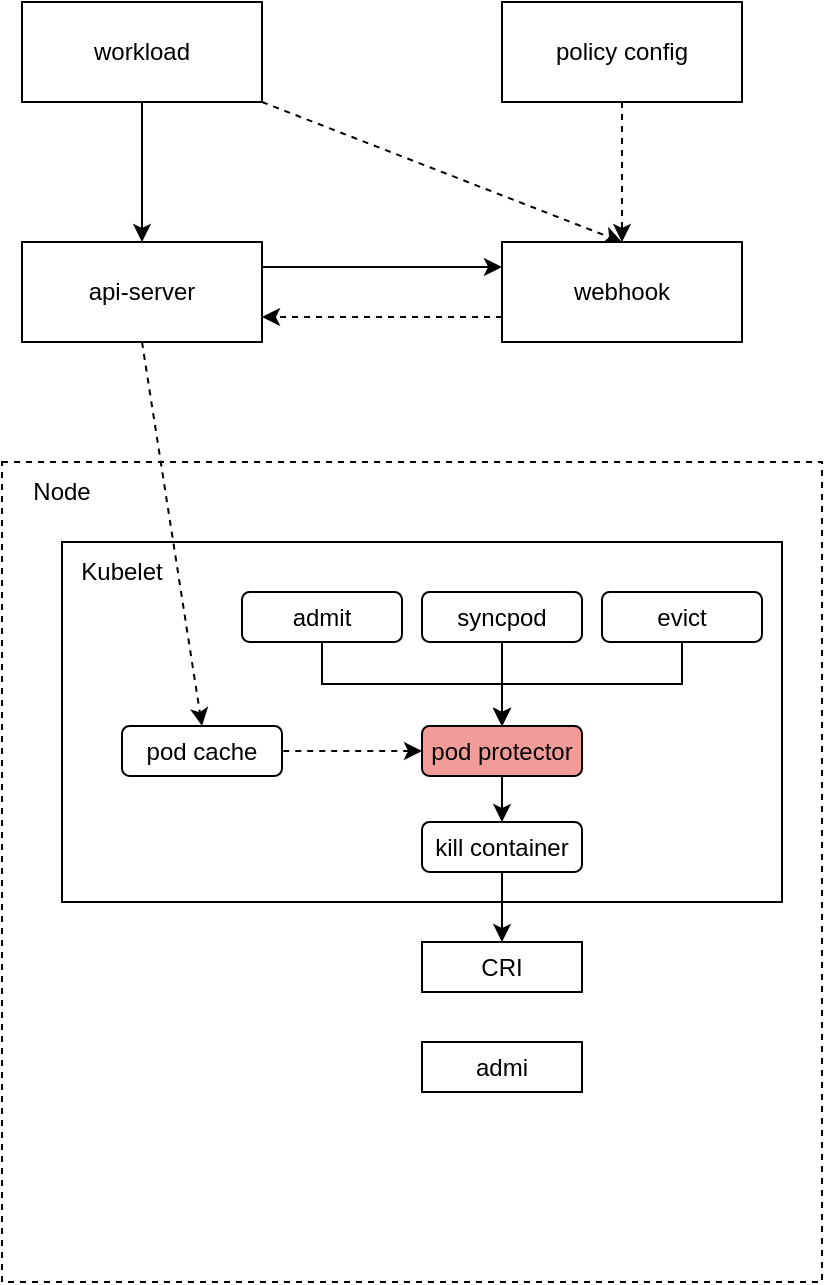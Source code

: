 <mxfile version="23.1.5" type="github">
  <diagram name="第 1 页" id="uv7tiEOXnF1GQUqM_LkT">
    <mxGraphModel dx="1242" dy="730" grid="1" gridSize="10" guides="1" tooltips="1" connect="1" arrows="1" fold="1" page="1" pageScale="1" pageWidth="827" pageHeight="1169" math="0" shadow="0">
      <root>
        <mxCell id="0" />
        <mxCell id="1" parent="0" />
        <mxCell id="C5bJ0js2d8cGLiDG2ndi-8" style="edgeStyle=orthogonalEdgeStyle;rounded=0;orthogonalLoop=1;jettySize=auto;html=1;exitX=1;exitY=0.25;exitDx=0;exitDy=0;entryX=0;entryY=0.25;entryDx=0;entryDy=0;" edge="1" parent="1" source="C5bJ0js2d8cGLiDG2ndi-1" target="C5bJ0js2d8cGLiDG2ndi-3">
          <mxGeometry relative="1" as="geometry" />
        </mxCell>
        <mxCell id="C5bJ0js2d8cGLiDG2ndi-1" value="api-server" style="rounded=0;whiteSpace=wrap;html=1;" vertex="1" parent="1">
          <mxGeometry x="350" y="330" width="120" height="50" as="geometry" />
        </mxCell>
        <mxCell id="C5bJ0js2d8cGLiDG2ndi-6" style="rounded=0;orthogonalLoop=1;jettySize=auto;html=1;exitX=1;exitY=1;exitDx=0;exitDy=0;entryX=0.5;entryY=0;entryDx=0;entryDy=0;dashed=1;" edge="1" parent="1" source="C5bJ0js2d8cGLiDG2ndi-2" target="C5bJ0js2d8cGLiDG2ndi-3">
          <mxGeometry relative="1" as="geometry" />
        </mxCell>
        <mxCell id="C5bJ0js2d8cGLiDG2ndi-7" style="edgeStyle=orthogonalEdgeStyle;rounded=0;orthogonalLoop=1;jettySize=auto;html=1;exitX=0.5;exitY=1;exitDx=0;exitDy=0;entryX=0.5;entryY=0;entryDx=0;entryDy=0;" edge="1" parent="1" source="C5bJ0js2d8cGLiDG2ndi-2" target="C5bJ0js2d8cGLiDG2ndi-1">
          <mxGeometry relative="1" as="geometry" />
        </mxCell>
        <mxCell id="C5bJ0js2d8cGLiDG2ndi-2" value="workload" style="rounded=0;whiteSpace=wrap;html=1;" vertex="1" parent="1">
          <mxGeometry x="350" y="210" width="120" height="50" as="geometry" />
        </mxCell>
        <mxCell id="C5bJ0js2d8cGLiDG2ndi-9" style="edgeStyle=orthogonalEdgeStyle;rounded=0;orthogonalLoop=1;jettySize=auto;html=1;exitX=0;exitY=0.75;exitDx=0;exitDy=0;entryX=1;entryY=0.75;entryDx=0;entryDy=0;dashed=1;" edge="1" parent="1" source="C5bJ0js2d8cGLiDG2ndi-3" target="C5bJ0js2d8cGLiDG2ndi-1">
          <mxGeometry relative="1" as="geometry" />
        </mxCell>
        <mxCell id="C5bJ0js2d8cGLiDG2ndi-3" value="webhook" style="rounded=0;whiteSpace=wrap;html=1;" vertex="1" parent="1">
          <mxGeometry x="590" y="330" width="120" height="50" as="geometry" />
        </mxCell>
        <mxCell id="C5bJ0js2d8cGLiDG2ndi-5" style="edgeStyle=orthogonalEdgeStyle;rounded=0;orthogonalLoop=1;jettySize=auto;html=1;exitX=0.5;exitY=1;exitDx=0;exitDy=0;dashed=1;" edge="1" parent="1" source="C5bJ0js2d8cGLiDG2ndi-4" target="C5bJ0js2d8cGLiDG2ndi-3">
          <mxGeometry relative="1" as="geometry" />
        </mxCell>
        <mxCell id="C5bJ0js2d8cGLiDG2ndi-4" value="policy config" style="rounded=0;whiteSpace=wrap;html=1;" vertex="1" parent="1">
          <mxGeometry x="590" y="210" width="120" height="50" as="geometry" />
        </mxCell>
        <mxCell id="C5bJ0js2d8cGLiDG2ndi-10" value="" style="rounded=0;whiteSpace=wrap;html=1;dashed=1;" vertex="1" parent="1">
          <mxGeometry x="340" y="440" width="410" height="410" as="geometry" />
        </mxCell>
        <mxCell id="C5bJ0js2d8cGLiDG2ndi-11" value="Node" style="text;html=1;align=center;verticalAlign=middle;whiteSpace=wrap;rounded=0;" vertex="1" parent="1">
          <mxGeometry x="340" y="440" width="60" height="30" as="geometry" />
        </mxCell>
        <mxCell id="C5bJ0js2d8cGLiDG2ndi-12" value="" style="rounded=0;whiteSpace=wrap;html=1;" vertex="1" parent="1">
          <mxGeometry x="370" y="480" width="360" height="180" as="geometry" />
        </mxCell>
        <mxCell id="C5bJ0js2d8cGLiDG2ndi-13" value="Kubelet" style="text;html=1;align=center;verticalAlign=middle;whiteSpace=wrap;rounded=0;" vertex="1" parent="1">
          <mxGeometry x="370" y="480" width="60" height="30" as="geometry" />
        </mxCell>
        <mxCell id="C5bJ0js2d8cGLiDG2ndi-25" style="edgeStyle=elbowEdgeStyle;rounded=0;orthogonalLoop=1;jettySize=auto;html=1;exitX=0.5;exitY=1;exitDx=0;exitDy=0;entryX=0.5;entryY=0;entryDx=0;entryDy=0;elbow=vertical;" edge="1" parent="1" source="C5bJ0js2d8cGLiDG2ndi-15" target="C5bJ0js2d8cGLiDG2ndi-20">
          <mxGeometry relative="1" as="geometry" />
        </mxCell>
        <mxCell id="C5bJ0js2d8cGLiDG2ndi-15" value="admit" style="rounded=1;whiteSpace=wrap;html=1;" vertex="1" parent="1">
          <mxGeometry x="460" y="505" width="80" height="25" as="geometry" />
        </mxCell>
        <mxCell id="C5bJ0js2d8cGLiDG2ndi-23" style="edgeStyle=orthogonalEdgeStyle;rounded=0;orthogonalLoop=1;jettySize=auto;html=1;exitX=0.5;exitY=1;exitDx=0;exitDy=0;entryX=0.5;entryY=0;entryDx=0;entryDy=0;" edge="1" parent="1" source="C5bJ0js2d8cGLiDG2ndi-16" target="C5bJ0js2d8cGLiDG2ndi-20">
          <mxGeometry relative="1" as="geometry" />
        </mxCell>
        <mxCell id="C5bJ0js2d8cGLiDG2ndi-16" value="syncpod" style="rounded=1;whiteSpace=wrap;html=1;" vertex="1" parent="1">
          <mxGeometry x="550" y="505" width="80" height="25" as="geometry" />
        </mxCell>
        <mxCell id="C5bJ0js2d8cGLiDG2ndi-26" style="edgeStyle=elbowEdgeStyle;rounded=0;orthogonalLoop=1;jettySize=auto;html=1;exitX=0.5;exitY=1;exitDx=0;exitDy=0;entryX=0.5;entryY=0;entryDx=0;entryDy=0;elbow=vertical;" edge="1" parent="1" source="C5bJ0js2d8cGLiDG2ndi-17" target="C5bJ0js2d8cGLiDG2ndi-20">
          <mxGeometry relative="1" as="geometry" />
        </mxCell>
        <mxCell id="C5bJ0js2d8cGLiDG2ndi-17" value="evict" style="rounded=1;whiteSpace=wrap;html=1;" vertex="1" parent="1">
          <mxGeometry x="640" y="505" width="80" height="25" as="geometry" />
        </mxCell>
        <mxCell id="C5bJ0js2d8cGLiDG2ndi-31" style="edgeStyle=orthogonalEdgeStyle;rounded=0;orthogonalLoop=1;jettySize=auto;html=1;exitX=0.5;exitY=1;exitDx=0;exitDy=0;" edge="1" parent="1" source="C5bJ0js2d8cGLiDG2ndi-18" target="C5bJ0js2d8cGLiDG2ndi-30">
          <mxGeometry relative="1" as="geometry" />
        </mxCell>
        <mxCell id="C5bJ0js2d8cGLiDG2ndi-18" value="kill container" style="rounded=1;whiteSpace=wrap;html=1;" vertex="1" parent="1">
          <mxGeometry x="550" y="620" width="80" height="25" as="geometry" />
        </mxCell>
        <mxCell id="C5bJ0js2d8cGLiDG2ndi-24" style="edgeStyle=orthogonalEdgeStyle;rounded=0;orthogonalLoop=1;jettySize=auto;html=1;exitX=0.5;exitY=1;exitDx=0;exitDy=0;entryX=0.5;entryY=0;entryDx=0;entryDy=0;" edge="1" parent="1" source="C5bJ0js2d8cGLiDG2ndi-20" target="C5bJ0js2d8cGLiDG2ndi-18">
          <mxGeometry relative="1" as="geometry" />
        </mxCell>
        <mxCell id="C5bJ0js2d8cGLiDG2ndi-28" style="edgeStyle=orthogonalEdgeStyle;rounded=0;orthogonalLoop=1;jettySize=auto;html=1;exitX=0;exitY=0.5;exitDx=0;exitDy=0;entryX=1;entryY=0.5;entryDx=0;entryDy=0;dashed=1;startArrow=classic;startFill=1;endArrow=none;endFill=0;" edge="1" parent="1" source="C5bJ0js2d8cGLiDG2ndi-20" target="C5bJ0js2d8cGLiDG2ndi-27">
          <mxGeometry relative="1" as="geometry" />
        </mxCell>
        <mxCell id="C5bJ0js2d8cGLiDG2ndi-20" value="pod protector" style="rounded=1;whiteSpace=wrap;html=1;fillColor=#F19C99;" vertex="1" parent="1">
          <mxGeometry x="550" y="572" width="80" height="25" as="geometry" />
        </mxCell>
        <mxCell id="C5bJ0js2d8cGLiDG2ndi-27" value="pod cache" style="rounded=1;whiteSpace=wrap;html=1;" vertex="1" parent="1">
          <mxGeometry x="400" y="572" width="80" height="25" as="geometry" />
        </mxCell>
        <mxCell id="C5bJ0js2d8cGLiDG2ndi-30" value="CRI" style="rounded=0;whiteSpace=wrap;html=1;" vertex="1" parent="1">
          <mxGeometry x="550" y="680" width="80" height="25" as="geometry" />
        </mxCell>
        <mxCell id="C5bJ0js2d8cGLiDG2ndi-32" value="admi" style="rounded=0;whiteSpace=wrap;html=1;" vertex="1" parent="1">
          <mxGeometry x="550" y="730" width="80" height="25" as="geometry" />
        </mxCell>
        <mxCell id="C5bJ0js2d8cGLiDG2ndi-33" style="rounded=0;orthogonalLoop=1;jettySize=auto;html=1;exitX=0.5;exitY=1;exitDx=0;exitDy=0;entryX=0.5;entryY=0;entryDx=0;entryDy=0;dashed=1;" edge="1" parent="1" source="C5bJ0js2d8cGLiDG2ndi-1" target="C5bJ0js2d8cGLiDG2ndi-27">
          <mxGeometry relative="1" as="geometry" />
        </mxCell>
      </root>
    </mxGraphModel>
  </diagram>
</mxfile>
